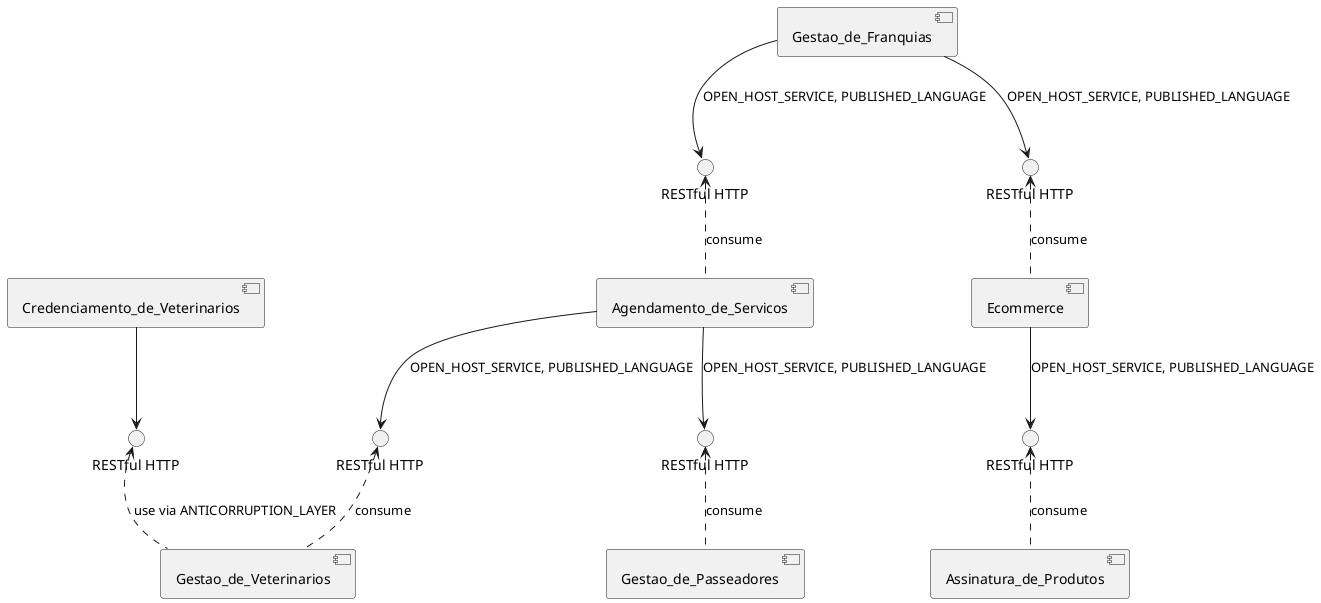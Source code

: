 @startuml

skinparam componentStyle uml2

component [Credenciamento_de_Veterinarios]
component [Gestao_de_Veterinarios]
component [Agendamento_de_Servicos]
component [Gestao_de_Franquias]
component [Gestao_de_Passeadores]
component [Ecommerce]
component [Assinatura_de_Produtos]

interface "RESTful HTTP" as Gestao_de_Veterinarios_to_Credenciamento_de_Veterinarios
[Credenciamento_de_Veterinarios] --> Gestao_de_Veterinarios_to_Credenciamento_de_Veterinarios
Gestao_de_Veterinarios_to_Credenciamento_de_Veterinarios <.. [Gestao_de_Veterinarios] : use via ANTICORRUPTION_LAYER

interface "RESTful HTTP" as Gestao_de_Veterinarios_to_Agendamento_de_Servicos
[Agendamento_de_Servicos] --> Gestao_de_Veterinarios_to_Agendamento_de_Servicos : OPEN_HOST_SERVICE, PUBLISHED_LANGUAGE
Gestao_de_Veterinarios_to_Agendamento_de_Servicos <.. [Gestao_de_Veterinarios] : consume

interface "RESTful HTTP" as Gestao_de_Passeadores_to_Agendamento_de_Servicos
[Agendamento_de_Servicos] --> Gestao_de_Passeadores_to_Agendamento_de_Servicos : OPEN_HOST_SERVICE, PUBLISHED_LANGUAGE
Gestao_de_Passeadores_to_Agendamento_de_Servicos <.. [Gestao_de_Passeadores] : consume

interface "RESTful HTTP" as Agendamento_de_Servicos_to_Gestao_de_Franquias
[Gestao_de_Franquias] --> Agendamento_de_Servicos_to_Gestao_de_Franquias : OPEN_HOST_SERVICE, PUBLISHED_LANGUAGE
Agendamento_de_Servicos_to_Gestao_de_Franquias <.. [Agendamento_de_Servicos] : consume

interface "RESTful HTTP" as Ecommerce_to_Gestao_de_Franquias
[Gestao_de_Franquias] --> Ecommerce_to_Gestao_de_Franquias : OPEN_HOST_SERVICE, PUBLISHED_LANGUAGE
Ecommerce_to_Gestao_de_Franquias <.. [Ecommerce] : consume

interface "RESTful HTTP" as Assinatura_de_Produtos_to_Ecommerce
[Ecommerce] --> Assinatura_de_Produtos_to_Ecommerce : OPEN_HOST_SERVICE, PUBLISHED_LANGUAGE
Assinatura_de_Produtos_to_Ecommerce <.. [Assinatura_de_Produtos] : consume



@enduml
